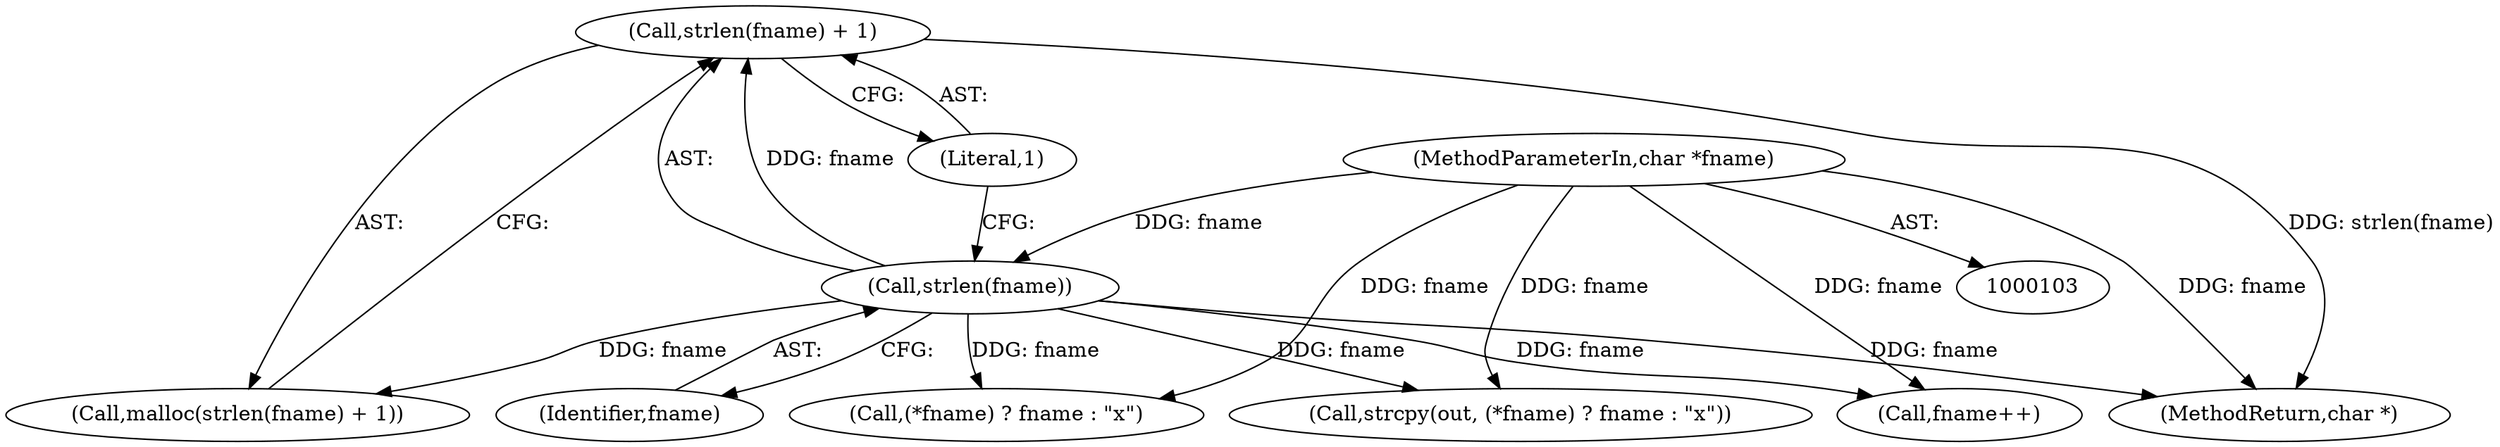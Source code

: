 digraph "0_libmspack_7cadd489698be117c47efcadd742651594429e6d@API" {
"1000112" [label="(Call,strlen(fname) + 1)"];
"1000113" [label="(Call,strlen(fname))"];
"1000104" [label="(MethodParameterIn,char *fname)"];
"1000129" [label="(Call,strcpy(out, (*fname) ? fname : \"x\"))"];
"1000114" [label="(Identifier,fname)"];
"1000115" [label="(Literal,1)"];
"1000131" [label="(Call,(*fname) ? fname : \"x\")"];
"1000111" [label="(Call,malloc(strlen(fname) + 1))"];
"1000112" [label="(Call,strlen(fname) + 1)"];
"1000127" [label="(Call,fname++)"];
"1000113" [label="(Call,strlen(fname))"];
"1000104" [label="(MethodParameterIn,char *fname)"];
"1000181" [label="(MethodReturn,char *)"];
"1000112" -> "1000111"  [label="AST: "];
"1000112" -> "1000115"  [label="CFG: "];
"1000113" -> "1000112"  [label="AST: "];
"1000115" -> "1000112"  [label="AST: "];
"1000111" -> "1000112"  [label="CFG: "];
"1000112" -> "1000181"  [label="DDG: strlen(fname)"];
"1000113" -> "1000112"  [label="DDG: fname"];
"1000113" -> "1000114"  [label="CFG: "];
"1000114" -> "1000113"  [label="AST: "];
"1000115" -> "1000113"  [label="CFG: "];
"1000113" -> "1000181"  [label="DDG: fname"];
"1000113" -> "1000111"  [label="DDG: fname"];
"1000104" -> "1000113"  [label="DDG: fname"];
"1000113" -> "1000127"  [label="DDG: fname"];
"1000113" -> "1000129"  [label="DDG: fname"];
"1000113" -> "1000131"  [label="DDG: fname"];
"1000104" -> "1000103"  [label="AST: "];
"1000104" -> "1000181"  [label="DDG: fname"];
"1000104" -> "1000127"  [label="DDG: fname"];
"1000104" -> "1000129"  [label="DDG: fname"];
"1000104" -> "1000131"  [label="DDG: fname"];
}
